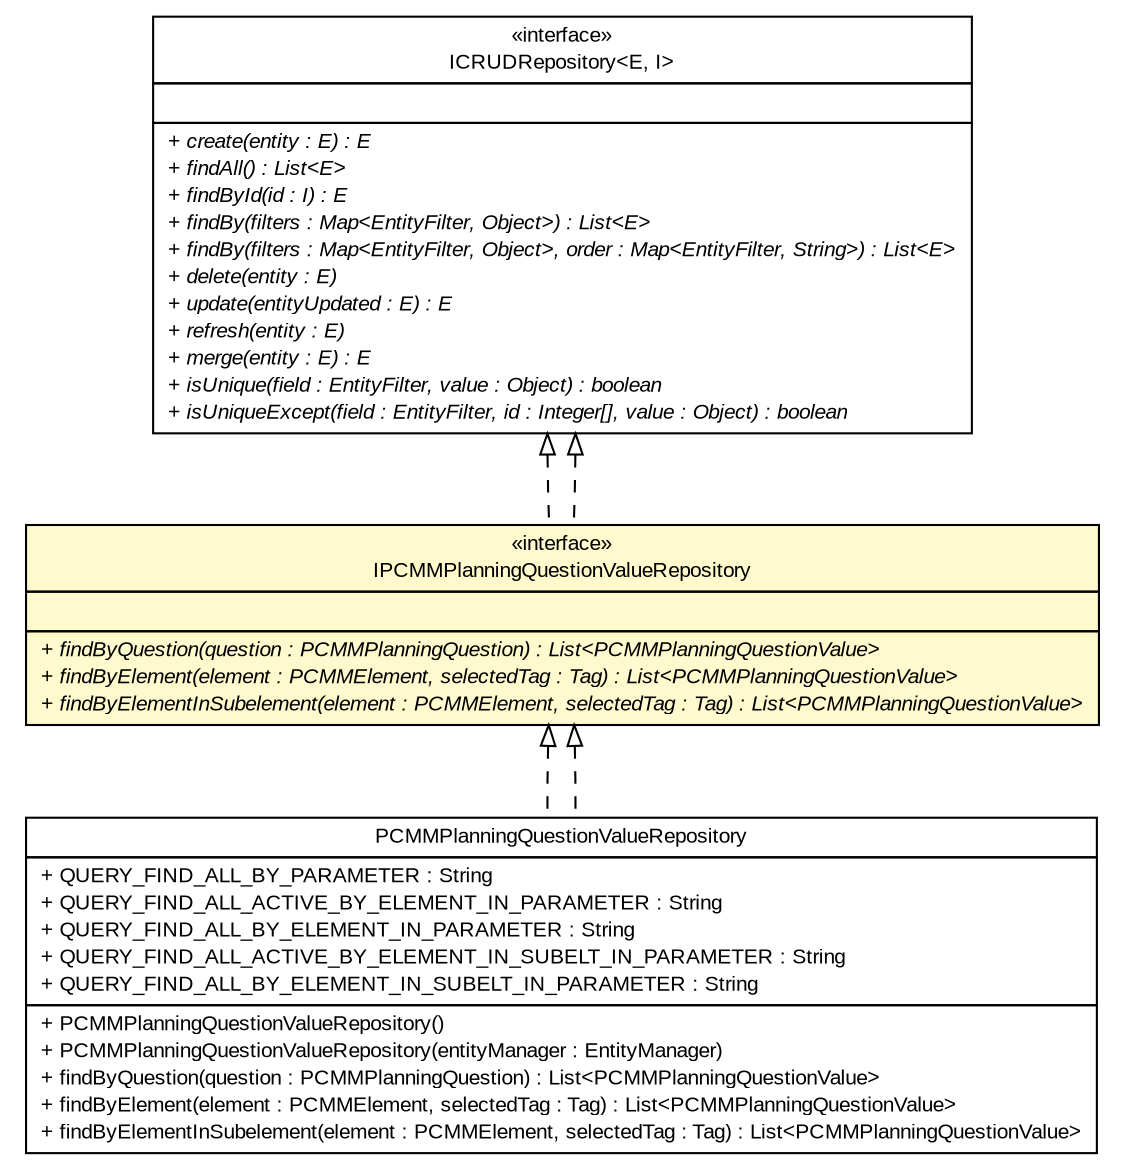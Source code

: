 #!/usr/local/bin/dot
#
# Class diagram 
# Generated by UMLGraph version R5_6-24-gf6e263 (http://www.umlgraph.org/)
#

digraph G {
	edge [fontname="arial",fontsize=10,labelfontname="arial",labelfontsize=10];
	node [fontname="arial",fontsize=10,shape=plaintext];
	nodesep=0.25;
	ranksep=0.5;
	// gov.sandia.cf.dao.ICRUDRepository<E, I>
	c178054 [label=<<table title="gov.sandia.cf.dao.ICRUDRepository" border="0" cellborder="1" cellspacing="0" cellpadding="2" port="p" href="./ICRUDRepository.html">
		<tr><td><table border="0" cellspacing="0" cellpadding="1">
<tr><td align="center" balign="center"> &#171;interface&#187; </td></tr>
<tr><td align="center" balign="center"> ICRUDRepository&lt;E, I&gt; </td></tr>
		</table></td></tr>
		<tr><td><table border="0" cellspacing="0" cellpadding="1">
<tr><td align="left" balign="left">  </td></tr>
		</table></td></tr>
		<tr><td><table border="0" cellspacing="0" cellpadding="1">
<tr><td align="left" balign="left"><font face="arial italic" point-size="10.0"> + create(entity : E) : E </font></td></tr>
<tr><td align="left" balign="left"><font face="arial italic" point-size="10.0"> + findAll() : List&lt;E&gt; </font></td></tr>
<tr><td align="left" balign="left"><font face="arial italic" point-size="10.0"> + findById(id : I) : E </font></td></tr>
<tr><td align="left" balign="left"><font face="arial italic" point-size="10.0"> + findBy(filters : Map&lt;EntityFilter, Object&gt;) : List&lt;E&gt; </font></td></tr>
<tr><td align="left" balign="left"><font face="arial italic" point-size="10.0"> + findBy(filters : Map&lt;EntityFilter, Object&gt;, order : Map&lt;EntityFilter, String&gt;) : List&lt;E&gt; </font></td></tr>
<tr><td align="left" balign="left"><font face="arial italic" point-size="10.0"> + delete(entity : E) </font></td></tr>
<tr><td align="left" balign="left"><font face="arial italic" point-size="10.0"> + update(entityUpdated : E) : E </font></td></tr>
<tr><td align="left" balign="left"><font face="arial italic" point-size="10.0"> + refresh(entity : E) </font></td></tr>
<tr><td align="left" balign="left"><font face="arial italic" point-size="10.0"> + merge(entity : E) : E </font></td></tr>
<tr><td align="left" balign="left"><font face="arial italic" point-size="10.0"> + isUnique(field : EntityFilter, value : Object) : boolean </font></td></tr>
<tr><td align="left" balign="left"><font face="arial italic" point-size="10.0"> + isUniqueExcept(field : EntityFilter, id : Integer[], value : Object) : boolean </font></td></tr>
		</table></td></tr>
		</table>>, URL="./ICRUDRepository.html", fontname="arial", fontcolor="black", fontsize=10.0];
	// gov.sandia.cf.dao.impl.PCMMPlanningQuestionValueRepository
	c178094 [label=<<table title="gov.sandia.cf.dao.impl.PCMMPlanningQuestionValueRepository" border="0" cellborder="1" cellspacing="0" cellpadding="2" port="p" href="./impl/PCMMPlanningQuestionValueRepository.html">
		<tr><td><table border="0" cellspacing="0" cellpadding="1">
<tr><td align="center" balign="center"> PCMMPlanningQuestionValueRepository </td></tr>
		</table></td></tr>
		<tr><td><table border="0" cellspacing="0" cellpadding="1">
<tr><td align="left" balign="left"> + QUERY_FIND_ALL_BY_PARAMETER : String </td></tr>
<tr><td align="left" balign="left"> + QUERY_FIND_ALL_ACTIVE_BY_ELEMENT_IN_PARAMETER : String </td></tr>
<tr><td align="left" balign="left"> + QUERY_FIND_ALL_BY_ELEMENT_IN_PARAMETER : String </td></tr>
<tr><td align="left" balign="left"> + QUERY_FIND_ALL_ACTIVE_BY_ELEMENT_IN_SUBELT_IN_PARAMETER : String </td></tr>
<tr><td align="left" balign="left"> + QUERY_FIND_ALL_BY_ELEMENT_IN_SUBELT_IN_PARAMETER : String </td></tr>
		</table></td></tr>
		<tr><td><table border="0" cellspacing="0" cellpadding="1">
<tr><td align="left" balign="left"> + PCMMPlanningQuestionValueRepository() </td></tr>
<tr><td align="left" balign="left"> + PCMMPlanningQuestionValueRepository(entityManager : EntityManager) </td></tr>
<tr><td align="left" balign="left"> + findByQuestion(question : PCMMPlanningQuestion) : List&lt;PCMMPlanningQuestionValue&gt; </td></tr>
<tr><td align="left" balign="left"> + findByElement(element : PCMMElement, selectedTag : Tag) : List&lt;PCMMPlanningQuestionValue&gt; </td></tr>
<tr><td align="left" balign="left"> + findByElementInSubelement(element : PCMMElement, selectedTag : Tag) : List&lt;PCMMPlanningQuestionValue&gt; </td></tr>
		</table></td></tr>
		</table>>, URL="./impl/PCMMPlanningQuestionValueRepository.html", fontname="arial", fontcolor="black", fontsize=10.0];
	// gov.sandia.cf.dao.IPCMMPlanningQuestionValueRepository
	c178140 [label=<<table title="gov.sandia.cf.dao.IPCMMPlanningQuestionValueRepository" border="0" cellborder="1" cellspacing="0" cellpadding="2" port="p" bgcolor="lemonChiffon" href="./IPCMMPlanningQuestionValueRepository.html">
		<tr><td><table border="0" cellspacing="0" cellpadding="1">
<tr><td align="center" balign="center"> &#171;interface&#187; </td></tr>
<tr><td align="center" balign="center"> IPCMMPlanningQuestionValueRepository </td></tr>
		</table></td></tr>
		<tr><td><table border="0" cellspacing="0" cellpadding="1">
<tr><td align="left" balign="left">  </td></tr>
		</table></td></tr>
		<tr><td><table border="0" cellspacing="0" cellpadding="1">
<tr><td align="left" balign="left"><font face="arial italic" point-size="10.0"> + findByQuestion(question : PCMMPlanningQuestion) : List&lt;PCMMPlanningQuestionValue&gt; </font></td></tr>
<tr><td align="left" balign="left"><font face="arial italic" point-size="10.0"> + findByElement(element : PCMMElement, selectedTag : Tag) : List&lt;PCMMPlanningQuestionValue&gt; </font></td></tr>
<tr><td align="left" balign="left"><font face="arial italic" point-size="10.0"> + findByElementInSubelement(element : PCMMElement, selectedTag : Tag) : List&lt;PCMMPlanningQuestionValue&gt; </font></td></tr>
		</table></td></tr>
		</table>>, URL="./IPCMMPlanningQuestionValueRepository.html", fontname="arial", fontcolor="black", fontsize=10.0];
	//gov.sandia.cf.dao.impl.PCMMPlanningQuestionValueRepository implements gov.sandia.cf.dao.IPCMMPlanningQuestionValueRepository
	c178140:p -> c178094:p [dir=back,arrowtail=empty,style=dashed];
	//gov.sandia.cf.dao.IPCMMPlanningQuestionValueRepository implements gov.sandia.cf.dao.ICRUDRepository<E, I>
	c178054:p -> c178140:p [dir=back,arrowtail=empty,style=dashed];
	//gov.sandia.cf.dao.IPCMMPlanningQuestionValueRepository implements gov.sandia.cf.dao.ICRUDRepository<E, I>
	c178054:p -> c178140:p [dir=back,arrowtail=empty,style=dashed];
	//gov.sandia.cf.dao.impl.PCMMPlanningQuestionValueRepository implements gov.sandia.cf.dao.IPCMMPlanningQuestionValueRepository
	c178140:p -> c178094:p [dir=back,arrowtail=empty,style=dashed];
}

